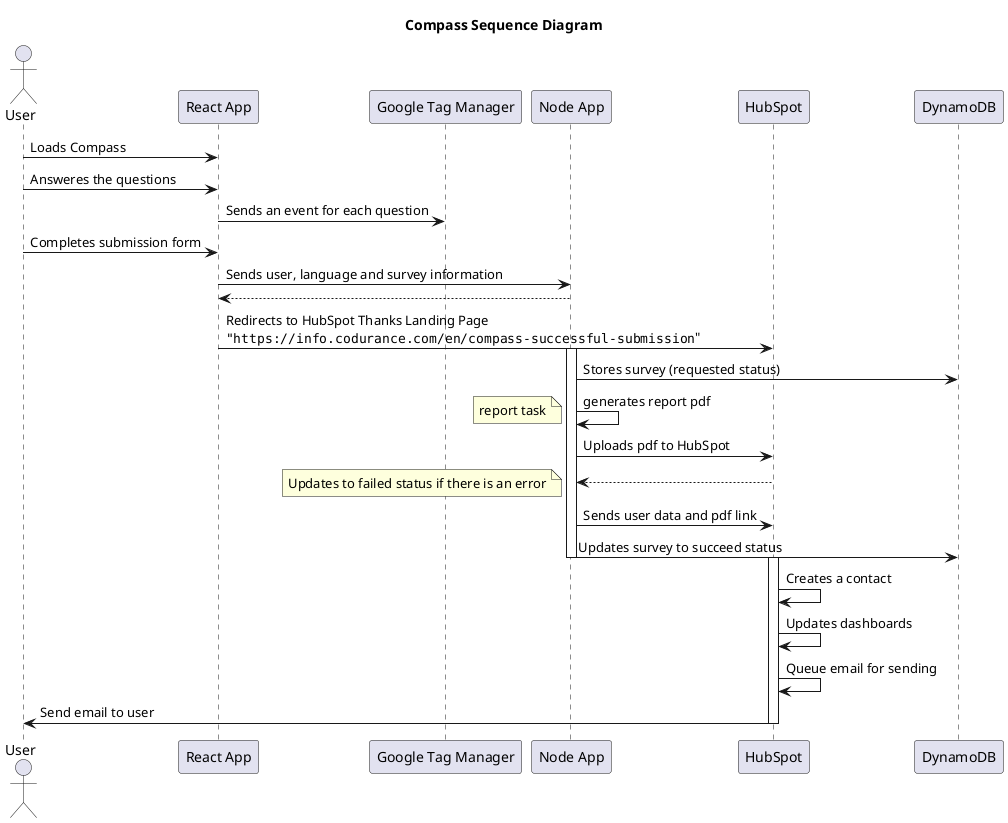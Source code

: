 @startuml
skinparam BoxPadding 10
title Compass Sequence Diagram

actor "User"
participant "React App" as React
participant "Google Tag Manager" as TGM
participant "Node App" as NodeApp
participant "HubSpot"
participant "DynamoDB" as DB

User -> React: Loads Compass
User -> React: Answeres the questions

React -> TGM: Sends an event for each question
User -> React: Completes submission form

React -> NodeApp: Sends user, language and survey information
React <-- NodeApp:
React -> HubSpot: Redirects to HubSpot Thanks Landing Page\n"""https://info.codurance.com/en/compass-successful-submission"""


activate NodeApp
NodeApp -> DB: Stores survey (requested status)
NodeApp -> NodeApp: generates report pdf
note left: report task
NodeApp -> HubSpot: Uploads pdf to HubSpot
NodeApp <-- HubSpot:
note left: Updates to failed status if there is an error
NodeApp -> HubSpot: Sends user data and pdf link
NodeApp -> DB: Updates survey to succeed status
deactivate NodeApp

activate HubSpot
HubSpot -> HubSpot: Creates a contact
HubSpot -> HubSpot: Updates dashboards
HubSpot -> HubSpot: Queue email for sending
HubSpot -> User: Send email to user
deactivate HubSpot

@enduml 